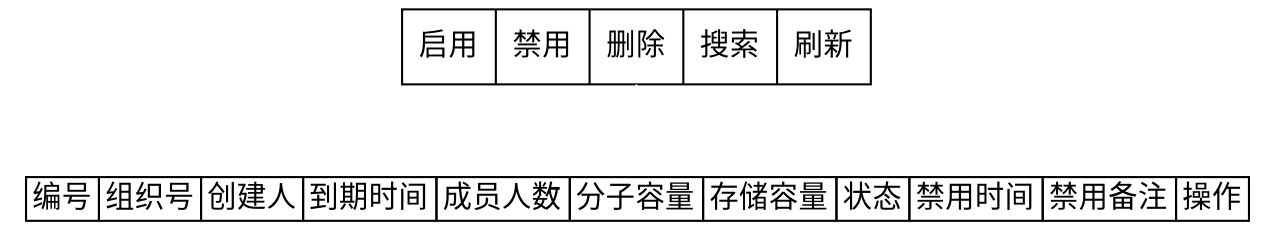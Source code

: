 digraph organization {

    node [shape="record"]

    button [label="<a> 启用|<b> 禁用|<c> 删除|<d> 搜索|<e> 刷新"]

    node [shape="plaintext"]

    content [label=<
        <table border="0" cellborder="1" cellspacing="0" align="center">
        <tr>
        <td>编号</td>
        <td>组织号</td>
        <td>创建人</td>
        <td>到期时间</td>
        <td>成员人数</td>
        <td>分子容量</td>
        <td>存储容量</td>
        <td>状态</td>
        <td>禁用时间</td>
        <td>禁用备注</td>
        <td>操作</td>
        </tr>
        </table>
    >]

    button -> content [color="#ffffff"]
}